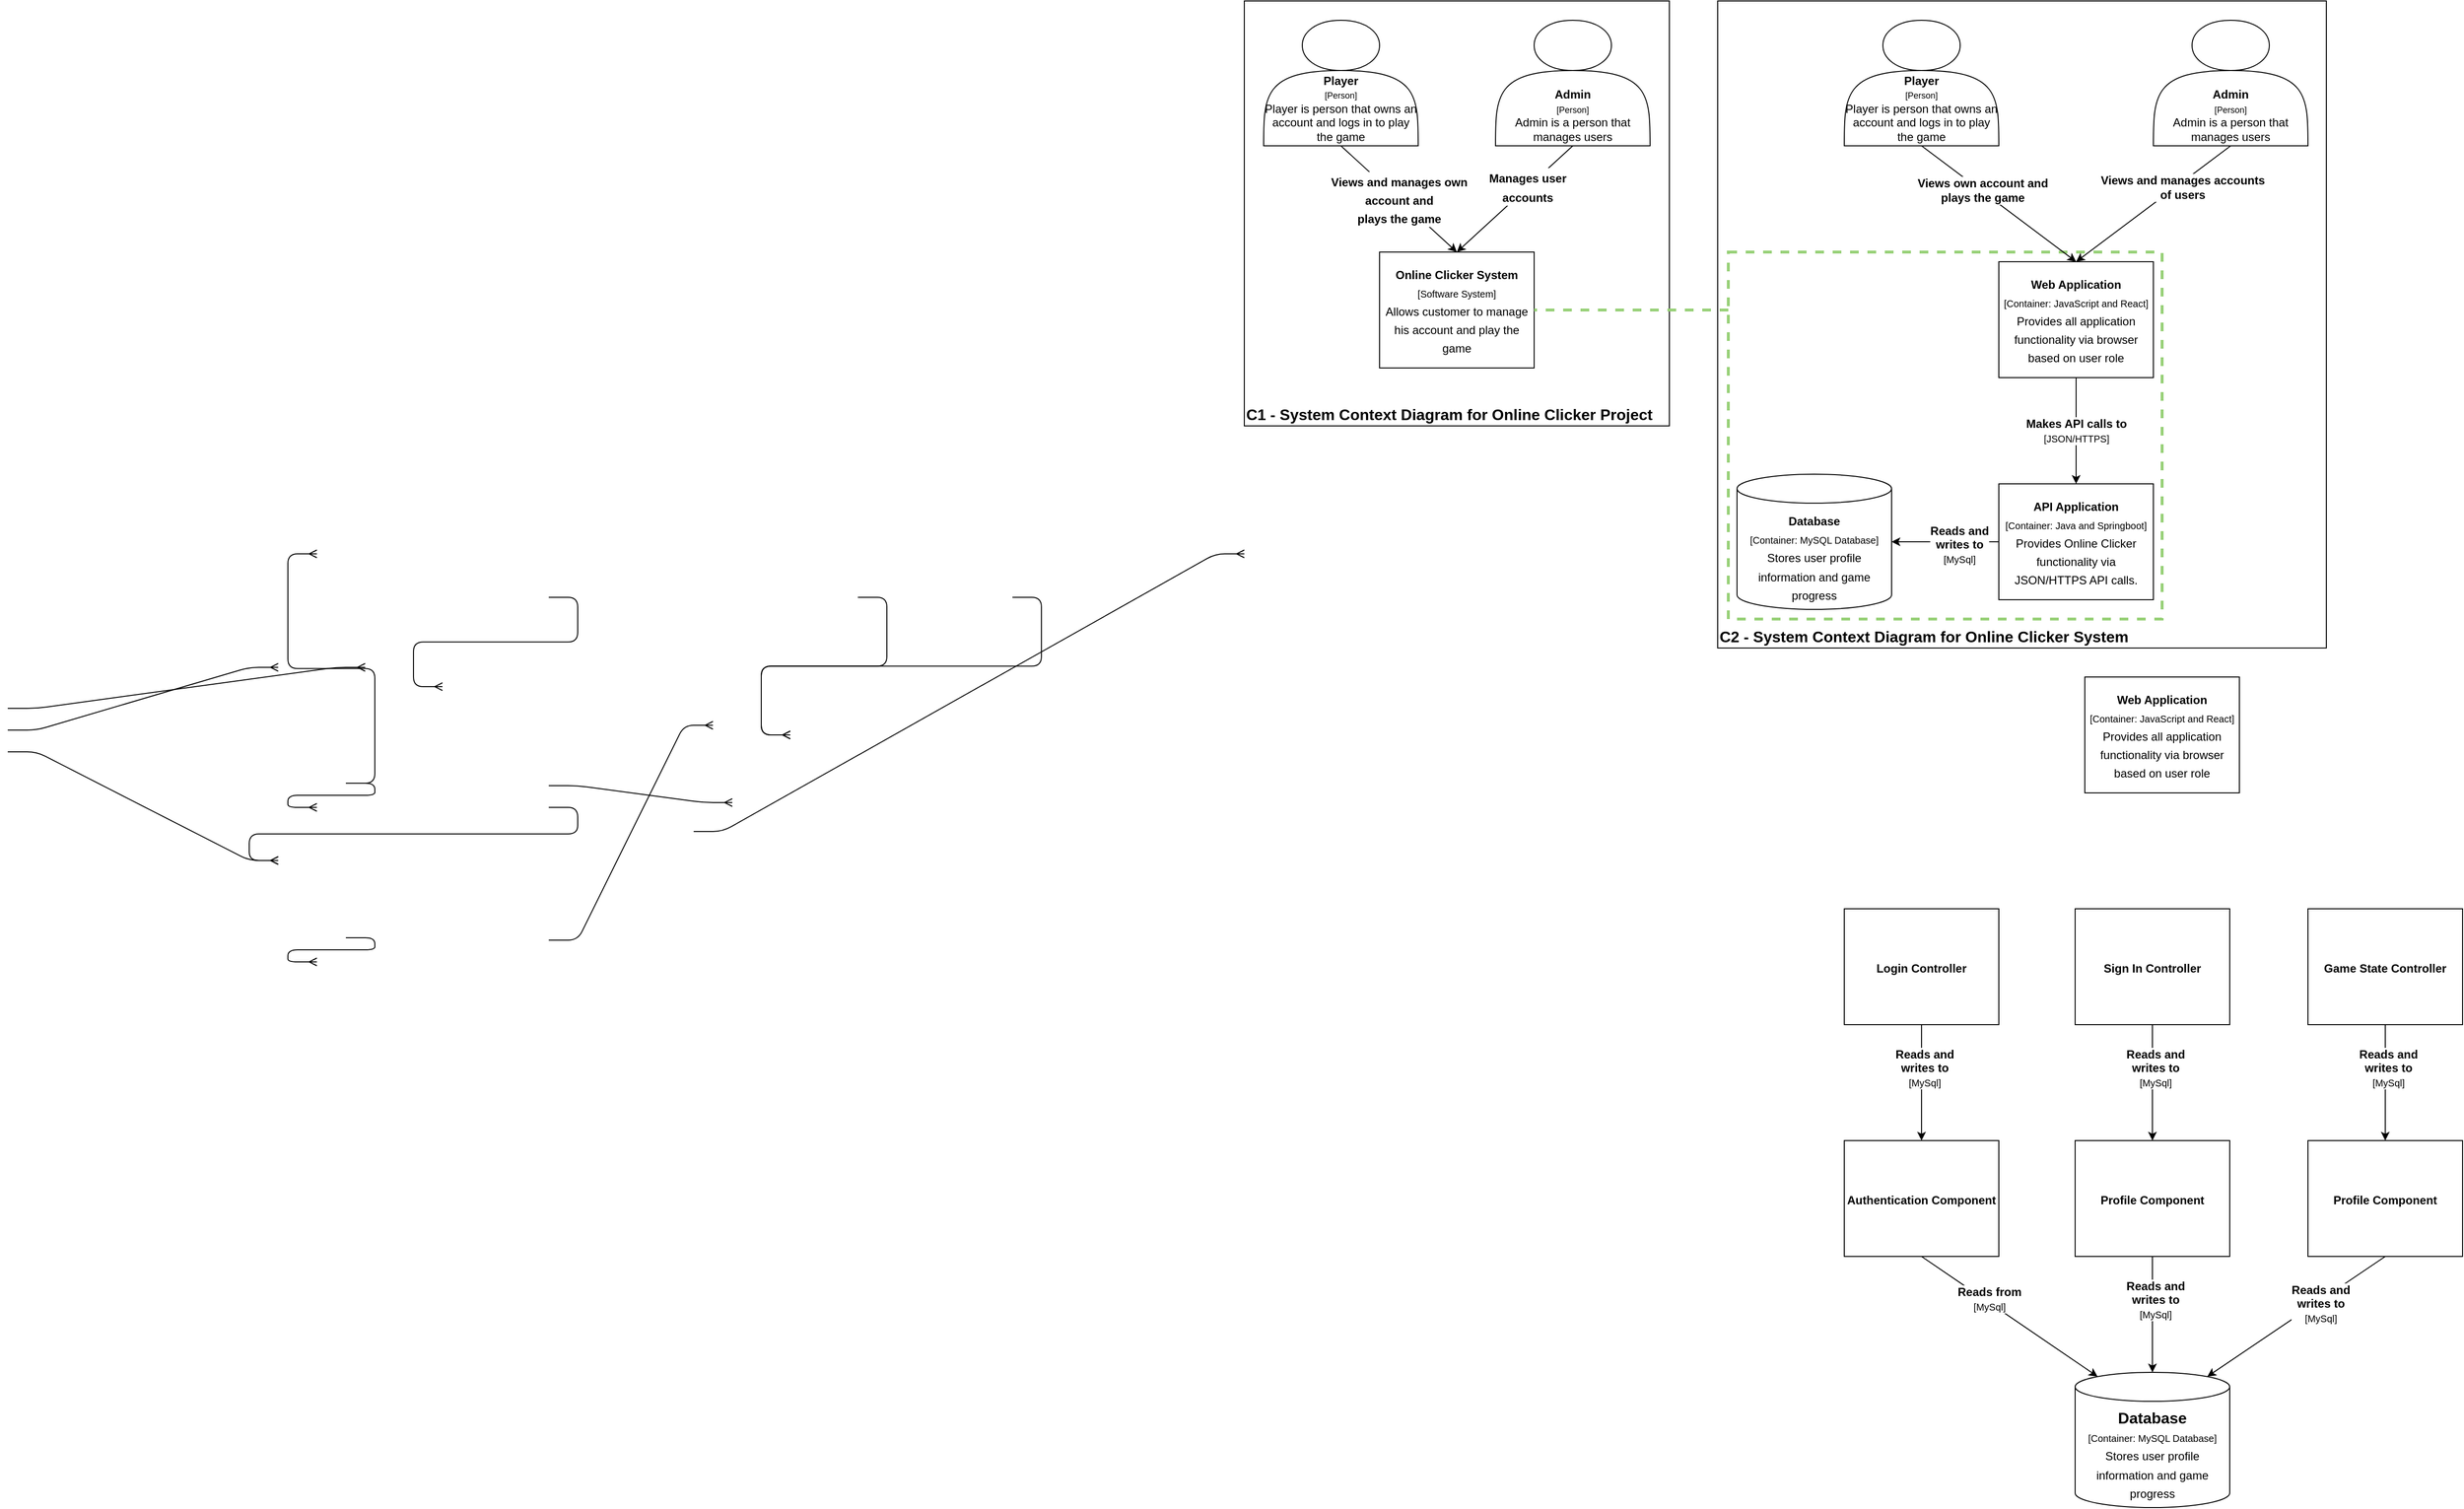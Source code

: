 <mxfile version="15.3.1" type="github">
  <diagram id="0ISwzXjFNcdZjciZv7q1" name="Page-1">
    <mxGraphModel dx="981" dy="548" grid="1" gridSize="10" guides="1" tooltips="1" connect="1" arrows="1" fold="1" page="1" pageScale="1" pageWidth="827" pageHeight="1169" math="0" shadow="0">
      <root>
        <mxCell id="0" />
        <mxCell id="1" parent="0" />
        <mxCell id="sYi6YhOPWc63ynp0zuxQ-25" value="&lt;span style=&quot;font-weight: 700&quot;&gt;C2 - System Context Diagram for Online Clicker System&lt;/span&gt;" style="rounded=0;whiteSpace=wrap;html=1;fontSize=16;fillColor=none;verticalAlign=bottom;align=left;" vertex="1" parent="1">
          <mxGeometry x="630" y="20" width="630" height="670" as="geometry" />
        </mxCell>
        <mxCell id="sYi6YhOPWc63ynp0zuxQ-30" value="" style="rounded=0;whiteSpace=wrap;html=1;fontSize=12;fillColor=none;verticalAlign=bottom;dashed=1;strokeColor=#97D077;strokeWidth=3;" vertex="1" parent="1">
          <mxGeometry x="641" y="280" width="449" height="380" as="geometry" />
        </mxCell>
        <mxCell id="sYi6YhOPWc63ynp0zuxQ-7" value="&lt;span style=&quot;font-weight: 700&quot;&gt;C1 - System Context Diagram for Online Clicker Project&lt;/span&gt;" style="rounded=0;whiteSpace=wrap;html=1;fontSize=16;fillColor=none;verticalAlign=bottom;align=left;" vertex="1" parent="1">
          <mxGeometry x="140" y="20" width="440" height="440" as="geometry" />
        </mxCell>
        <mxCell id="sYi6YhOPWc63ynp0zuxQ-5" value="&lt;font style=&quot;font-size: 12px&quot;&gt;&lt;b&gt;Views and manages own&lt;br&gt;account and &lt;br&gt;plays the game&lt;/b&gt;&lt;/font&gt;" style="rounded=0;orthogonalLoop=1;jettySize=auto;html=1;entryX=0.5;entryY=0;entryDx=0;entryDy=0;fontSize=16;exitX=0.5;exitY=1;exitDx=0;exitDy=0;" edge="1" parent="1" source="sYi6YhOPWc63ynp0zuxQ-1" target="sYi6YhOPWc63ynp0zuxQ-4">
          <mxGeometry relative="1" as="geometry" />
        </mxCell>
        <mxCell id="sYi6YhOPWc63ynp0zuxQ-1" value="&lt;b&gt;Player&lt;br&gt;&lt;/b&gt;&lt;font style=&quot;font-size: 9px&quot;&gt;[Person]&lt;br&gt;&lt;/font&gt;Player is person that owns an account and logs in to play the game" style="shape=actor;whiteSpace=wrap;html=1;verticalAlign=bottom;" vertex="1" parent="1">
          <mxGeometry x="160" y="40" width="160" height="130" as="geometry" />
        </mxCell>
        <mxCell id="sYi6YhOPWc63ynp0zuxQ-4" value="&lt;font&gt;&lt;b&gt;&lt;span style=&quot;font-size: 12px&quot;&gt;Online Clicker System&lt;/span&gt;&lt;br&gt;&lt;/b&gt;&lt;font style=&quot;font-size: 10px&quot;&gt;[Software System]&lt;/font&gt;&lt;br&gt;&lt;span style=&quot;font-size: 12px&quot;&gt;Allows customer to manage his account and play the game&lt;/span&gt;&lt;/font&gt;" style="rounded=0;whiteSpace=wrap;html=1;fontSize=16;verticalAlign=middle;" vertex="1" parent="1">
          <mxGeometry x="280" y="280" width="160" height="120" as="geometry" />
        </mxCell>
        <mxCell id="sYi6YhOPWc63ynp0zuxQ-19" style="edgeStyle=none;rounded=0;orthogonalLoop=1;jettySize=auto;html=1;fontSize=12;exitX=0.5;exitY=1;exitDx=0;exitDy=0;entryX=0.5;entryY=0;entryDx=0;entryDy=0;" edge="1" parent="1" source="sYi6YhOPWc63ynp0zuxQ-8" target="sYi6YhOPWc63ynp0zuxQ-9">
          <mxGeometry relative="1" as="geometry">
            <mxPoint x="1090" y="90" as="targetPoint" />
          </mxGeometry>
        </mxCell>
        <mxCell id="sYi6YhOPWc63ynp0zuxQ-23" value="&lt;b&gt;Views own account and&lt;br&gt;plays the game&lt;br&gt;&lt;/b&gt;" style="edgeLabel;html=1;align=center;verticalAlign=middle;resizable=0;points=[];fontSize=12;" vertex="1" connectable="0" parent="sYi6YhOPWc63ynp0zuxQ-19">
          <mxGeometry x="-0.226" y="1" relative="1" as="geometry">
            <mxPoint as="offset" />
          </mxGeometry>
        </mxCell>
        <mxCell id="sYi6YhOPWc63ynp0zuxQ-8" value="&lt;b&gt;Player&lt;br&gt;&lt;/b&gt;&lt;font style=&quot;font-size: 9px&quot;&gt;[Person]&lt;br&gt;&lt;/font&gt;Player is person that owns an account and logs in to play the game" style="shape=actor;whiteSpace=wrap;html=1;verticalAlign=bottom;" vertex="1" parent="1">
          <mxGeometry x="761" y="40" width="160" height="130" as="geometry" />
        </mxCell>
        <mxCell id="sYi6YhOPWc63ynp0zuxQ-16" value="&lt;b&gt;Makes API calls to&lt;/b&gt;&lt;br&gt;&lt;font style=&quot;font-size: 10px&quot;&gt;[JSON/HTTPS]&lt;/font&gt;" style="edgeStyle=none;rounded=0;orthogonalLoop=1;jettySize=auto;html=1;entryX=0.5;entryY=0;entryDx=0;entryDy=0;fontSize=12;" edge="1" parent="1" source="sYi6YhOPWc63ynp0zuxQ-9" target="sYi6YhOPWc63ynp0zuxQ-10">
          <mxGeometry relative="1" as="geometry" />
        </mxCell>
        <mxCell id="sYi6YhOPWc63ynp0zuxQ-9" value="&lt;b&gt;&lt;font style=&quot;font-size: 12px&quot;&gt;Web Application&lt;/font&gt;&lt;/b&gt;&lt;br&gt;&lt;span style=&quot;font-size: 10px&quot;&gt;[Container: JavaScript and React]&lt;/span&gt;&lt;br&gt;&lt;font style=&quot;font-size: 12px&quot;&gt;Provides all application functionality via browser based on user role&lt;/font&gt;" style="rounded=0;whiteSpace=wrap;html=1;fontSize=16;verticalAlign=middle;" vertex="1" parent="1">
          <mxGeometry x="921" y="290" width="160" height="120" as="geometry" />
        </mxCell>
        <mxCell id="sYi6YhOPWc63ynp0zuxQ-21" style="edgeStyle=none;rounded=0;orthogonalLoop=1;jettySize=auto;html=1;entryX=1;entryY=0.5;entryDx=0;entryDy=0;entryPerimeter=0;fontSize=12;" edge="1" parent="1" source="sYi6YhOPWc63ynp0zuxQ-10" target="sYi6YhOPWc63ynp0zuxQ-11">
          <mxGeometry relative="1" as="geometry" />
        </mxCell>
        <mxCell id="sYi6YhOPWc63ynp0zuxQ-22" value="&lt;b&gt;Reads and&lt;/b&gt;&lt;br&gt;&lt;b&gt;writes to&lt;/b&gt;&lt;br&gt;&lt;font style=&quot;font-size: 10px&quot;&gt;[MySql]&lt;/font&gt;" style="edgeLabel;html=1;align=center;verticalAlign=middle;resizable=0;points=[];fontSize=12;" vertex="1" connectable="0" parent="sYi6YhOPWc63ynp0zuxQ-21">
          <mxGeometry x="-0.25" y="3" relative="1" as="geometry">
            <mxPoint as="offset" />
          </mxGeometry>
        </mxCell>
        <mxCell id="sYi6YhOPWc63ynp0zuxQ-10" value="&lt;span style=&quot;font-size: 12px&quot;&gt;&lt;b&gt;API Application&lt;/b&gt;&lt;/span&gt;&lt;br&gt;&lt;font style=&quot;font-size: 10px&quot;&gt;[Container: Java and Springboot]&lt;/font&gt;&lt;br&gt;&lt;span style=&quot;font-size: 12px&quot;&gt;Provides Online Clicker functionality via JSON/HTTPS API calls.&lt;/span&gt;" style="rounded=0;whiteSpace=wrap;html=1;fontSize=16;verticalAlign=middle;" vertex="1" parent="1">
          <mxGeometry x="921" y="520" width="160" height="120" as="geometry" />
        </mxCell>
        <mxCell id="sYi6YhOPWc63ynp0zuxQ-11" value="&lt;b&gt;&lt;font style=&quot;font-size: 12px&quot;&gt;Database&lt;/font&gt;&lt;/b&gt;&lt;br&gt;&lt;font style=&quot;font-size: 10px&quot;&gt;[Container: MySQL Database]&lt;/font&gt;&lt;br&gt;&lt;font style=&quot;font-size: 12px&quot;&gt;Stores user profile information and game progress&lt;/font&gt;" style="shape=cylinder3;whiteSpace=wrap;html=1;boundedLbl=1;backgroundOutline=1;size=15;fontSize=16;fillColor=none;verticalAlign=bottom;" vertex="1" parent="1">
          <mxGeometry x="650" y="510" width="160" height="140" as="geometry" />
        </mxCell>
        <mxCell id="sYi6YhOPWc63ynp0zuxQ-13" style="edgeStyle=none;rounded=0;orthogonalLoop=1;jettySize=auto;html=1;entryX=0.5;entryY=0;entryDx=0;entryDy=0;fontSize=16;exitX=0.5;exitY=1;exitDx=0;exitDy=0;" edge="1" parent="1" source="sYi6YhOPWc63ynp0zuxQ-12" target="sYi6YhOPWc63ynp0zuxQ-4">
          <mxGeometry relative="1" as="geometry" />
        </mxCell>
        <mxCell id="sYi6YhOPWc63ynp0zuxQ-14" value="&lt;font style=&quot;font-size: 12px&quot;&gt;&lt;b&gt;Manages user &lt;br&gt;accounts&lt;/b&gt;&lt;/font&gt;" style="edgeLabel;html=1;align=center;verticalAlign=middle;resizable=0;points=[];fontSize=16;" vertex="1" connectable="0" parent="sYi6YhOPWc63ynp0zuxQ-13">
          <mxGeometry x="-0.226" y="-1" relative="1" as="geometry">
            <mxPoint as="offset" />
          </mxGeometry>
        </mxCell>
        <mxCell id="sYi6YhOPWc63ynp0zuxQ-12" value="&lt;b&gt;Admin&lt;br&gt;&lt;/b&gt;&lt;font style=&quot;font-size: 9px&quot;&gt;[Person]&lt;br&gt;&lt;/font&gt;Admin is a person that manages users" style="shape=actor;whiteSpace=wrap;html=1;verticalAlign=bottom;" vertex="1" parent="1">
          <mxGeometry x="400" y="40" width="160" height="130" as="geometry" />
        </mxCell>
        <mxCell id="sYi6YhOPWc63ynp0zuxQ-20" style="edgeStyle=none;rounded=0;orthogonalLoop=1;jettySize=auto;html=1;entryX=0.5;entryY=0;entryDx=0;entryDy=0;fontSize=12;exitX=0.5;exitY=1;exitDx=0;exitDy=0;" edge="1" parent="1" source="sYi6YhOPWc63ynp0zuxQ-15" target="sYi6YhOPWc63ynp0zuxQ-9">
          <mxGeometry relative="1" as="geometry" />
        </mxCell>
        <mxCell id="sYi6YhOPWc63ynp0zuxQ-24" value="&lt;b&gt;Views and manages accounts&lt;br&gt;of users&lt;br&gt;&lt;/b&gt;" style="edgeLabel;html=1;align=center;verticalAlign=middle;resizable=0;points=[];fontSize=12;" vertex="1" connectable="0" parent="sYi6YhOPWc63ynp0zuxQ-20">
          <mxGeometry x="-0.346" y="4" relative="1" as="geometry">
            <mxPoint as="offset" />
          </mxGeometry>
        </mxCell>
        <mxCell id="sYi6YhOPWc63ynp0zuxQ-15" value="&lt;b&gt;Admin&lt;br&gt;&lt;/b&gt;&lt;font style=&quot;font-size: 9px&quot;&gt;[Person]&lt;br&gt;&lt;/font&gt;Admin is a person that manages users" style="shape=actor;whiteSpace=wrap;html=1;verticalAlign=bottom;" vertex="1" parent="1">
          <mxGeometry x="1081" y="40" width="160" height="130" as="geometry" />
        </mxCell>
        <mxCell id="sYi6YhOPWc63ynp0zuxQ-32" value="" style="endArrow=none;dashed=1;html=1;strokeWidth=3;fontSize=12;entryX=1;entryY=0.5;entryDx=0;entryDy=0;strokeColor=#97D077;" edge="1" parent="1" target="sYi6YhOPWc63ynp0zuxQ-4">
          <mxGeometry width="50" height="50" relative="1" as="geometry">
            <mxPoint x="641" y="340" as="sourcePoint" />
            <mxPoint x="880" y="440" as="targetPoint" />
          </mxGeometry>
        </mxCell>
        <mxCell id="sYi6YhOPWc63ynp0zuxQ-48" value="" style="edgeStyle=entityRelationEdgeStyle;fontSize=12;html=1;endArrow=ERmany;exitX=1;exitY=0.25;exitDx=0;exitDy=0;entryX=0;entryY=0.25;entryDx=0;entryDy=0;" edge="1" parent="1" target="sYi6YhOPWc63ynp0zuxQ-44">
          <mxGeometry width="100" height="100" relative="1" as="geometry">
            <mxPoint x="-1140" y="752.5" as="sourcePoint" />
            <mxPoint x="-770" y="710" as="targetPoint" />
          </mxGeometry>
        </mxCell>
        <mxCell id="sYi6YhOPWc63ynp0zuxQ-49" value="" style="edgeStyle=entityRelationEdgeStyle;fontSize=12;html=1;endArrow=ERmany;exitX=1;exitY=0.5;exitDx=0;exitDy=0;" edge="1" parent="1" target="sYi6YhOPWc63ynp0zuxQ-46">
          <mxGeometry width="100" height="100" relative="1" as="geometry">
            <mxPoint x="-1140" y="775.0" as="sourcePoint" />
            <mxPoint x="-860" y="710" as="targetPoint" />
          </mxGeometry>
        </mxCell>
        <mxCell id="sYi6YhOPWc63ynp0zuxQ-50" value="" style="edgeStyle=entityRelationEdgeStyle;fontSize=12;html=1;endArrow=ERmany;entryX=0;entryY=0.25;entryDx=0;entryDy=0;exitX=1;exitY=0.75;exitDx=0;exitDy=0;" edge="1" parent="1" target="sYi6YhOPWc63ynp0zuxQ-40">
          <mxGeometry width="100" height="100" relative="1" as="geometry">
            <mxPoint x="-580" y="637.5" as="sourcePoint" />
            <mxPoint x="-690" y="730" as="targetPoint" />
          </mxGeometry>
        </mxCell>
        <mxCell id="sYi6YhOPWc63ynp0zuxQ-51" value="" style="edgeStyle=entityRelationEdgeStyle;fontSize=12;html=1;endArrow=ERmany;exitX=0;exitY=0.25;exitDx=0;exitDy=0;entryX=1;entryY=0.5;entryDx=0;entryDy=0;" edge="1" parent="1" source="sYi6YhOPWc63ynp0zuxQ-42">
          <mxGeometry width="100" height="100" relative="1" as="geometry">
            <mxPoint x="-790" y="830" as="sourcePoint" />
            <mxPoint x="-820" y="855.0" as="targetPoint" />
          </mxGeometry>
        </mxCell>
        <mxCell id="sYi6YhOPWc63ynp0zuxQ-52" value="" style="edgeStyle=entityRelationEdgeStyle;fontSize=12;html=1;endArrow=ERmany;entryX=1;entryY=0.25;entryDx=0;entryDy=0;exitX=0;exitY=0.75;exitDx=0;exitDy=0;" edge="1" parent="1" source="sYi6YhOPWc63ynp0zuxQ-36">
          <mxGeometry width="100" height="100" relative="1" as="geometry">
            <mxPoint x="-790" y="830" as="sourcePoint" />
            <mxPoint x="-820" y="592.5" as="targetPoint" />
          </mxGeometry>
        </mxCell>
        <mxCell id="sYi6YhOPWc63ynp0zuxQ-55" value="" style="edgeStyle=entityRelationEdgeStyle;fontSize=12;html=1;endArrow=ERmany;entryX=0;entryY=0.25;entryDx=0;entryDy=0;exitX=1;exitY=0.75;exitDx=0;exitDy=0;" edge="1" parent="1" target="sYi6YhOPWc63ynp0zuxQ-58">
          <mxGeometry width="100" height="100" relative="1" as="geometry">
            <mxPoint x="-100" y="637.5" as="sourcePoint" />
            <mxPoint x="-330" y="780" as="targetPoint" />
          </mxGeometry>
        </mxCell>
        <mxCell id="sYi6YhOPWc63ynp0zuxQ-56" value="" style="edgeStyle=entityRelationEdgeStyle;fontSize=12;html=1;endArrow=ERmany;entryX=1;entryY=0.25;entryDx=0;entryDy=0;exitX=0;exitY=0.75;exitDx=0;exitDy=0;" edge="1" parent="1" target="sYi6YhOPWc63ynp0zuxQ-40">
          <mxGeometry width="100" height="100" relative="1" as="geometry">
            <mxPoint x="-260" y="637.5" as="sourcePoint" />
            <mxPoint x="-330" y="780" as="targetPoint" />
          </mxGeometry>
        </mxCell>
        <mxCell id="sYi6YhOPWc63ynp0zuxQ-59" value="" style="edgeStyle=entityRelationEdgeStyle;fontSize=12;html=1;endArrow=ERmany;entryX=1;entryY=0.25;entryDx=0;entryDy=0;exitX=0;exitY=0.75;exitDx=0;exitDy=0;" edge="1" parent="1" source="sYi6YhOPWc63ynp0zuxQ-38">
          <mxGeometry width="100" height="100" relative="1" as="geometry">
            <mxPoint x="-430" y="880" as="sourcePoint" />
            <mxPoint x="140" y="592.5" as="targetPoint" />
          </mxGeometry>
        </mxCell>
        <mxCell id="sYi6YhOPWc63ynp0zuxQ-66" value="" style="edgeStyle=entityRelationEdgeStyle;fontSize=12;html=1;endArrow=ERmany;exitX=0;exitY=0.25;exitDx=0;exitDy=0;entryX=1;entryY=0.5;entryDx=0;entryDy=0;" edge="1" parent="1" source="sYi6YhOPWc63ynp0zuxQ-63">
          <mxGeometry width="100" height="100" relative="1" as="geometry">
            <mxPoint x="-790" y="990" as="sourcePoint" />
            <mxPoint x="-820" y="1015" as="targetPoint" />
          </mxGeometry>
        </mxCell>
        <mxCell id="sYi6YhOPWc63ynp0zuxQ-67" value="" style="edgeStyle=entityRelationEdgeStyle;fontSize=12;html=1;endArrow=ERmany;entryX=1;entryY=0;entryDx=0;entryDy=0;exitX=1;exitY=0.5;exitDx=0;exitDy=0;" edge="1" parent="1" target="sYi6YhOPWc63ynp0zuxQ-63">
          <mxGeometry width="100" height="100" relative="1" as="geometry">
            <mxPoint x="-580" y="855.0" as="sourcePoint" />
            <mxPoint x="-860" y="910" as="targetPoint" />
          </mxGeometry>
        </mxCell>
        <mxCell id="sYi6YhOPWc63ynp0zuxQ-68" value="" style="edgeStyle=entityRelationEdgeStyle;fontSize=12;html=1;endArrow=ERmany;entryX=0;entryY=0.25;entryDx=0;entryDy=0;exitX=1;exitY=0.75;exitDx=0;exitDy=0;" edge="1" parent="1" target="sYi6YhOPWc63ynp0zuxQ-65">
          <mxGeometry width="100" height="100" relative="1" as="geometry">
            <mxPoint x="-1140" y="797.5" as="sourcePoint" />
            <mxPoint x="-860" y="910" as="targetPoint" />
          </mxGeometry>
        </mxCell>
        <mxCell id="sYi6YhOPWc63ynp0zuxQ-71" value="" style="edgeStyle=entityRelationEdgeStyle;fontSize=12;html=1;endArrow=ERmany;exitX=1;exitY=0.25;exitDx=0;exitDy=0;entryX=0;entryY=0.5;entryDx=0;entryDy=0;" edge="1" parent="1" target="sYi6YhOPWc63ynp0zuxQ-70">
          <mxGeometry width="100" height="100" relative="1" as="geometry">
            <mxPoint x="-580" y="992.5" as="sourcePoint" />
            <mxPoint x="-410" y="770" as="targetPoint" />
          </mxGeometry>
        </mxCell>
        <mxCell id="sYi6YhOPWc63ynp0zuxQ-76" value="" style="edgeStyle=entityRelationEdgeStyle;fontSize=12;html=1;endArrow=ERmany;entryX=0;entryY=0.75;entryDx=0;entryDy=0;exitX=1;exitY=0.25;exitDx=0;exitDy=0;" edge="1" parent="1" target="sYi6YhOPWc63ynp0zuxQ-75">
          <mxGeometry width="100" height="100" relative="1" as="geometry">
            <mxPoint x="-580" y="832.5" as="sourcePoint" />
            <mxPoint x="-390" y="850" as="targetPoint" />
          </mxGeometry>
        </mxCell>
        <mxCell id="sYi6YhOPWc63ynp0zuxQ-80" value="&lt;b&gt;Database&lt;/b&gt;&lt;br&gt;&lt;font style=&quot;font-size: 10px&quot;&gt;[Container: MySQL Database]&lt;/font&gt;&lt;br&gt;&lt;font style=&quot;font-size: 12px&quot;&gt;Stores user profile information and game progress&lt;/font&gt;" style="shape=cylinder3;whiteSpace=wrap;html=1;boundedLbl=1;backgroundOutline=1;size=15;fontSize=16;fillColor=none;verticalAlign=bottom;" vertex="1" parent="1">
          <mxGeometry x="1000" y="1440" width="160" height="140" as="geometry" />
        </mxCell>
        <mxCell id="sYi6YhOPWc63ynp0zuxQ-81" value="&lt;b&gt;&lt;font style=&quot;font-size: 12px&quot;&gt;Web Application&lt;/font&gt;&lt;/b&gt;&lt;br&gt;&lt;span style=&quot;font-size: 10px&quot;&gt;[Container: JavaScript and React]&lt;/span&gt;&lt;br&gt;&lt;font style=&quot;font-size: 12px&quot;&gt;Provides all application functionality via browser based on user role&lt;/font&gt;" style="rounded=0;whiteSpace=wrap;html=1;fontSize=16;verticalAlign=middle;" vertex="1" parent="1">
          <mxGeometry x="1010" y="720" width="160" height="120" as="geometry" />
        </mxCell>
        <mxCell id="sYi6YhOPWc63ynp0zuxQ-82" value="&lt;span style=&quot;font-size: 12px&quot;&gt;&lt;b&gt;Sign In Controller&lt;/b&gt;&lt;/span&gt;" style="rounded=0;whiteSpace=wrap;html=1;fontSize=16;verticalAlign=middle;" vertex="1" parent="1">
          <mxGeometry x="1000" y="960" width="160" height="120" as="geometry" />
        </mxCell>
        <mxCell id="sYi6YhOPWc63ynp0zuxQ-83" value="&lt;span style=&quot;font-size: 12px&quot;&gt;&lt;b&gt;Login Controller&lt;/b&gt;&lt;/span&gt;" style="rounded=0;whiteSpace=wrap;html=1;fontSize=16;verticalAlign=middle;" vertex="1" parent="1">
          <mxGeometry x="761" y="960" width="160" height="120" as="geometry" />
        </mxCell>
        <mxCell id="sYi6YhOPWc63ynp0zuxQ-84" value="&lt;span style=&quot;font-size: 12px&quot;&gt;&lt;b&gt;Game State Controller&lt;/b&gt;&lt;/span&gt;" style="rounded=0;whiteSpace=wrap;html=1;fontSize=16;verticalAlign=middle;" vertex="1" parent="1">
          <mxGeometry x="1241" y="960" width="160" height="120" as="geometry" />
        </mxCell>
        <mxCell id="sYi6YhOPWc63ynp0zuxQ-85" value="&lt;span style=&quot;font-size: 12px&quot;&gt;&lt;b&gt;Authentication Component&lt;/b&gt;&lt;/span&gt;" style="rounded=0;whiteSpace=wrap;html=1;fontSize=16;verticalAlign=middle;" vertex="1" parent="1">
          <mxGeometry x="761" y="1200" width="160" height="120" as="geometry" />
        </mxCell>
        <mxCell id="sYi6YhOPWc63ynp0zuxQ-86" value="&lt;span style=&quot;font-size: 12px&quot;&gt;&lt;b&gt;Profile Component&lt;/b&gt;&lt;/span&gt;" style="rounded=0;whiteSpace=wrap;html=1;fontSize=16;verticalAlign=middle;" vertex="1" parent="1">
          <mxGeometry x="1000" y="1200" width="160" height="120" as="geometry" />
        </mxCell>
        <mxCell id="sYi6YhOPWc63ynp0zuxQ-87" style="edgeStyle=none;rounded=0;orthogonalLoop=1;jettySize=auto;html=1;entryX=0.5;entryY=0;entryDx=0;entryDy=0;entryPerimeter=0;fontSize=12;exitX=0.5;exitY=1;exitDx=0;exitDy=0;" edge="1" parent="1" source="sYi6YhOPWc63ynp0zuxQ-86" target="sYi6YhOPWc63ynp0zuxQ-80">
          <mxGeometry relative="1" as="geometry">
            <mxPoint x="820" y="1450" as="sourcePoint" />
            <mxPoint x="641" y="1450" as="targetPoint" />
          </mxGeometry>
        </mxCell>
        <mxCell id="sYi6YhOPWc63ynp0zuxQ-88" value="&lt;b&gt;Reads and&lt;/b&gt;&lt;br&gt;&lt;b&gt;writes to&lt;/b&gt;&lt;br&gt;&lt;font style=&quot;font-size: 10px&quot;&gt;[MySql]&lt;/font&gt;" style="edgeLabel;html=1;align=center;verticalAlign=middle;resizable=0;points=[];fontSize=12;" vertex="1" connectable="0" parent="sYi6YhOPWc63ynp0zuxQ-87">
          <mxGeometry x="-0.25" y="3" relative="1" as="geometry">
            <mxPoint as="offset" />
          </mxGeometry>
        </mxCell>
        <mxCell id="sYi6YhOPWc63ynp0zuxQ-89" style="edgeStyle=none;rounded=0;orthogonalLoop=1;jettySize=auto;html=1;entryX=0.145;entryY=0;entryDx=0;entryDy=4.35;entryPerimeter=0;fontSize=12;exitX=0.5;exitY=1;exitDx=0;exitDy=0;" edge="1" parent="1" source="sYi6YhOPWc63ynp0zuxQ-85" target="sYi6YhOPWc63ynp0zuxQ-80">
          <mxGeometry relative="1" as="geometry">
            <mxPoint x="1210" y="1330" as="sourcePoint" />
            <mxPoint x="1126.8" y="1454.35" as="targetPoint" />
          </mxGeometry>
        </mxCell>
        <mxCell id="sYi6YhOPWc63ynp0zuxQ-90" value="&lt;b&gt;Reads from&lt;/b&gt;&lt;br&gt;&lt;font style=&quot;font-size: 10px&quot;&gt;[MySql]&lt;/font&gt;" style="edgeLabel;html=1;align=center;verticalAlign=middle;resizable=0;points=[];fontSize=12;" vertex="1" connectable="0" parent="sYi6YhOPWc63ynp0zuxQ-89">
          <mxGeometry x="-0.25" y="3" relative="1" as="geometry">
            <mxPoint as="offset" />
          </mxGeometry>
        </mxCell>
        <mxCell id="sYi6YhOPWc63ynp0zuxQ-93" style="edgeStyle=none;rounded=0;orthogonalLoop=1;jettySize=auto;html=1;fontSize=12;exitX=0.5;exitY=1;exitDx=0;exitDy=0;entryX=0.5;entryY=0;entryDx=0;entryDy=0;" edge="1" parent="1" source="sYi6YhOPWc63ynp0zuxQ-82" target="sYi6YhOPWc63ynp0zuxQ-86">
          <mxGeometry relative="1" as="geometry">
            <mxPoint x="1210" y="1330" as="sourcePoint" />
            <mxPoint x="1200" y="1200" as="targetPoint" />
          </mxGeometry>
        </mxCell>
        <mxCell id="sYi6YhOPWc63ynp0zuxQ-94" value="&lt;b&gt;Reads and&lt;/b&gt;&lt;br&gt;&lt;b&gt;writes to&lt;/b&gt;&lt;br&gt;&lt;font style=&quot;font-size: 10px&quot;&gt;[MySql]&lt;/font&gt;" style="edgeLabel;html=1;align=center;verticalAlign=middle;resizable=0;points=[];fontSize=12;" vertex="1" connectable="0" parent="sYi6YhOPWc63ynp0zuxQ-93">
          <mxGeometry x="-0.25" y="3" relative="1" as="geometry">
            <mxPoint as="offset" />
          </mxGeometry>
        </mxCell>
        <mxCell id="sYi6YhOPWc63ynp0zuxQ-95" style="edgeStyle=none;rounded=0;orthogonalLoop=1;jettySize=auto;html=1;entryX=0.5;entryY=0;entryDx=0;entryDy=0;fontSize=12;exitX=0.5;exitY=1;exitDx=0;exitDy=0;" edge="1" parent="1" source="sYi6YhOPWc63ynp0zuxQ-84" target="sYi6YhOPWc63ynp0zuxQ-99">
          <mxGeometry relative="1" as="geometry">
            <mxPoint x="1220" y="1340" as="sourcePoint" />
            <mxPoint x="1136.8" y="1464.35" as="targetPoint" />
          </mxGeometry>
        </mxCell>
        <mxCell id="sYi6YhOPWc63ynp0zuxQ-96" value="&lt;b&gt;Reads and&lt;/b&gt;&lt;br&gt;&lt;b&gt;writes to&lt;/b&gt;&lt;br&gt;&lt;font style=&quot;font-size: 10px&quot;&gt;[MySql]&lt;/font&gt;" style="edgeLabel;html=1;align=center;verticalAlign=middle;resizable=0;points=[];fontSize=12;" vertex="1" connectable="0" parent="sYi6YhOPWc63ynp0zuxQ-95">
          <mxGeometry x="-0.25" y="3" relative="1" as="geometry">
            <mxPoint as="offset" />
          </mxGeometry>
        </mxCell>
        <mxCell id="sYi6YhOPWc63ynp0zuxQ-97" style="edgeStyle=none;rounded=0;orthogonalLoop=1;jettySize=auto;html=1;fontSize=12;exitX=0.5;exitY=1;exitDx=0;exitDy=0;entryX=0.5;entryY=0;entryDx=0;entryDy=0;" edge="1" parent="1" source="sYi6YhOPWc63ynp0zuxQ-83" target="sYi6YhOPWc63ynp0zuxQ-85">
          <mxGeometry relative="1" as="geometry">
            <mxPoint x="1230" y="1350" as="sourcePoint" />
            <mxPoint x="920" y="1200" as="targetPoint" />
          </mxGeometry>
        </mxCell>
        <mxCell id="sYi6YhOPWc63ynp0zuxQ-98" value="&lt;b&gt;Reads and&lt;/b&gt;&lt;br&gt;&lt;b&gt;writes to&lt;/b&gt;&lt;br&gt;&lt;font style=&quot;font-size: 10px&quot;&gt;[MySql]&lt;/font&gt;" style="edgeLabel;html=1;align=center;verticalAlign=middle;resizable=0;points=[];fontSize=12;" vertex="1" connectable="0" parent="sYi6YhOPWc63ynp0zuxQ-97">
          <mxGeometry x="-0.25" y="3" relative="1" as="geometry">
            <mxPoint as="offset" />
          </mxGeometry>
        </mxCell>
        <mxCell id="sYi6YhOPWc63ynp0zuxQ-99" value="&lt;span style=&quot;font-size: 12px&quot;&gt;&lt;b&gt;Profile Component&lt;/b&gt;&lt;/span&gt;" style="rounded=0;whiteSpace=wrap;html=1;fontSize=16;verticalAlign=middle;" vertex="1" parent="1">
          <mxGeometry x="1241" y="1200" width="160" height="120" as="geometry" />
        </mxCell>
        <mxCell id="sYi6YhOPWc63ynp0zuxQ-102" style="edgeStyle=none;rounded=0;orthogonalLoop=1;jettySize=auto;html=1;entryX=0.855;entryY=0;entryDx=0;entryDy=4.35;entryPerimeter=0;fontSize=12;exitX=0.5;exitY=1;exitDx=0;exitDy=0;" edge="1" parent="1" source="sYi6YhOPWc63ynp0zuxQ-99" target="sYi6YhOPWc63ynp0zuxQ-80">
          <mxGeometry relative="1" as="geometry">
            <mxPoint x="1317" y="1380" as="sourcePoint" />
            <mxPoint x="1320.66" y="1440" as="targetPoint" />
          </mxGeometry>
        </mxCell>
        <mxCell id="sYi6YhOPWc63ynp0zuxQ-103" value="&lt;b&gt;Reads and&lt;/b&gt;&lt;br&gt;&lt;b&gt;writes to&lt;/b&gt;&lt;br&gt;&lt;font style=&quot;font-size: 10px&quot;&gt;[MySql]&lt;/font&gt;" style="edgeLabel;html=1;align=center;verticalAlign=middle;resizable=0;points=[];fontSize=12;" vertex="1" connectable="0" parent="sYi6YhOPWc63ynp0zuxQ-102">
          <mxGeometry x="-0.25" y="3" relative="1" as="geometry">
            <mxPoint as="offset" />
          </mxGeometry>
        </mxCell>
      </root>
    </mxGraphModel>
  </diagram>
</mxfile>

